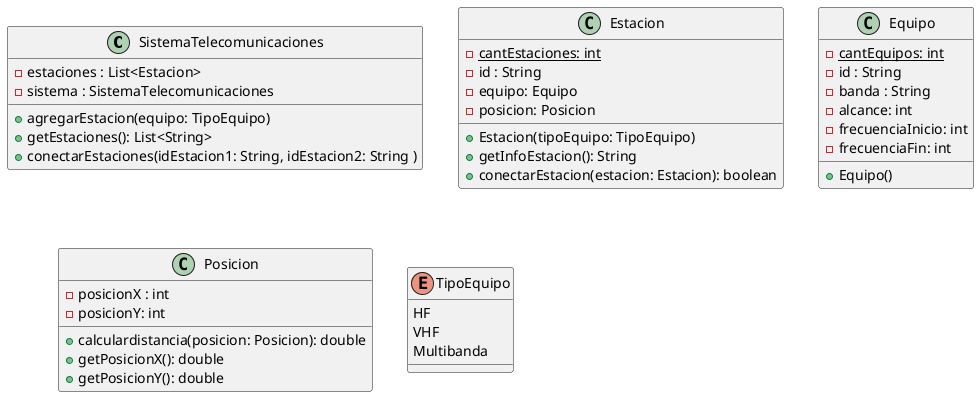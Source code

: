 @startuml
class SistemaTelecomunicaciones{
    - estaciones : List<Estacion>
    - sistema : SistemaTelecomunicaciones
    + agregarEstacion(equipo: TipoEquipo)
    + getEstaciones(): List<String>
    + conectarEstaciones(idEstacion1: String, idEstacion2: String )
}
class Estacion{
    - {static} cantEstaciones: int
    - id : String
    - equipo: Equipo
    - posicion: Posicion
    + Estacion(tipoEquipo: TipoEquipo)
    + getInfoEstacion(): String
    + conectarEstacion(estacion: Estacion): boolean
}
class Equipo{
    - {static} cantEquipos: int
    - id : String
    - banda : String
    - alcance: int
    - frecuenciaInicio: int
    - frecuenciaFin: int
    + Equipo()

}
class Posicion{
    - posicionX : int
    - posicionY: int
    + calculardistancia(posicion: Posicion): double
    + getPosicionX(): double
    + getPosicionY(): double
}
enum TipoEquipo{
    HF
    VHF
    Multibanda
}
@enduml
